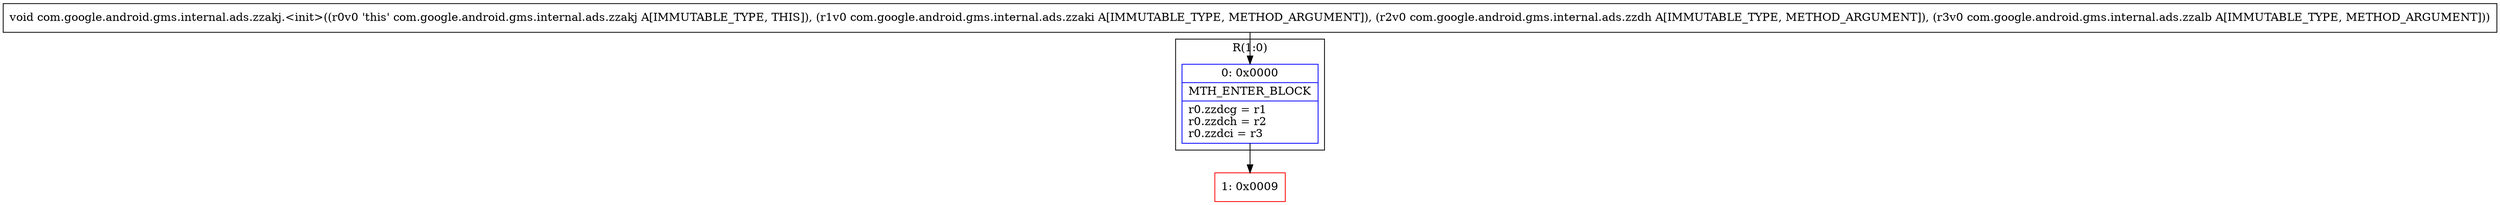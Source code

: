 digraph "CFG forcom.google.android.gms.internal.ads.zzakj.\<init\>(Lcom\/google\/android\/gms\/internal\/ads\/zzaki;Lcom\/google\/android\/gms\/internal\/ads\/zzdh;Lcom\/google\/android\/gms\/internal\/ads\/zzalb;)V" {
subgraph cluster_Region_1912963639 {
label = "R(1:0)";
node [shape=record,color=blue];
Node_0 [shape=record,label="{0\:\ 0x0000|MTH_ENTER_BLOCK\l|r0.zzdcg = r1\lr0.zzdch = r2\lr0.zzdci = r3\l}"];
}
Node_1 [shape=record,color=red,label="{1\:\ 0x0009}"];
MethodNode[shape=record,label="{void com.google.android.gms.internal.ads.zzakj.\<init\>((r0v0 'this' com.google.android.gms.internal.ads.zzakj A[IMMUTABLE_TYPE, THIS]), (r1v0 com.google.android.gms.internal.ads.zzaki A[IMMUTABLE_TYPE, METHOD_ARGUMENT]), (r2v0 com.google.android.gms.internal.ads.zzdh A[IMMUTABLE_TYPE, METHOD_ARGUMENT]), (r3v0 com.google.android.gms.internal.ads.zzalb A[IMMUTABLE_TYPE, METHOD_ARGUMENT])) }"];
MethodNode -> Node_0;
Node_0 -> Node_1;
}

